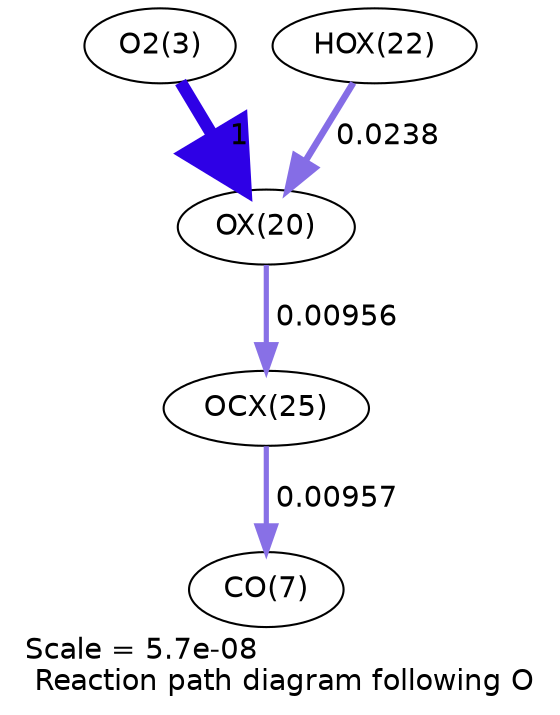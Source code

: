 digraph reaction_paths {
center=1;
s5 -> s57[fontname="Helvetica", penwidth=6, arrowsize=3, color="0.7, 1.5, 0.9"
, label=" 1"];
s59 -> s57[fontname="Helvetica", penwidth=3.18, arrowsize=1.59, color="0.7, 0.524, 0.9"
, label=" 0.0238"];
s57 -> s62[fontname="Helvetica", penwidth=2.49, arrowsize=1.24, color="0.7, 0.51, 0.9"
, label=" 0.00956"];
s62 -> s9[fontname="Helvetica", penwidth=2.49, arrowsize=1.24, color="0.7, 0.51, 0.9"
, label=" 0.00957"];
s5 [ fontname="Helvetica", label="O2(3)"];
s9 [ fontname="Helvetica", label="CO(7)"];
s57 [ fontname="Helvetica", label="OX(20)"];
s59 [ fontname="Helvetica", label="HOX(22)"];
s62 [ fontname="Helvetica", label="OCX(25)"];
 label = "Scale = 5.7e-08\l Reaction path diagram following O";
 fontname = "Helvetica";
}

